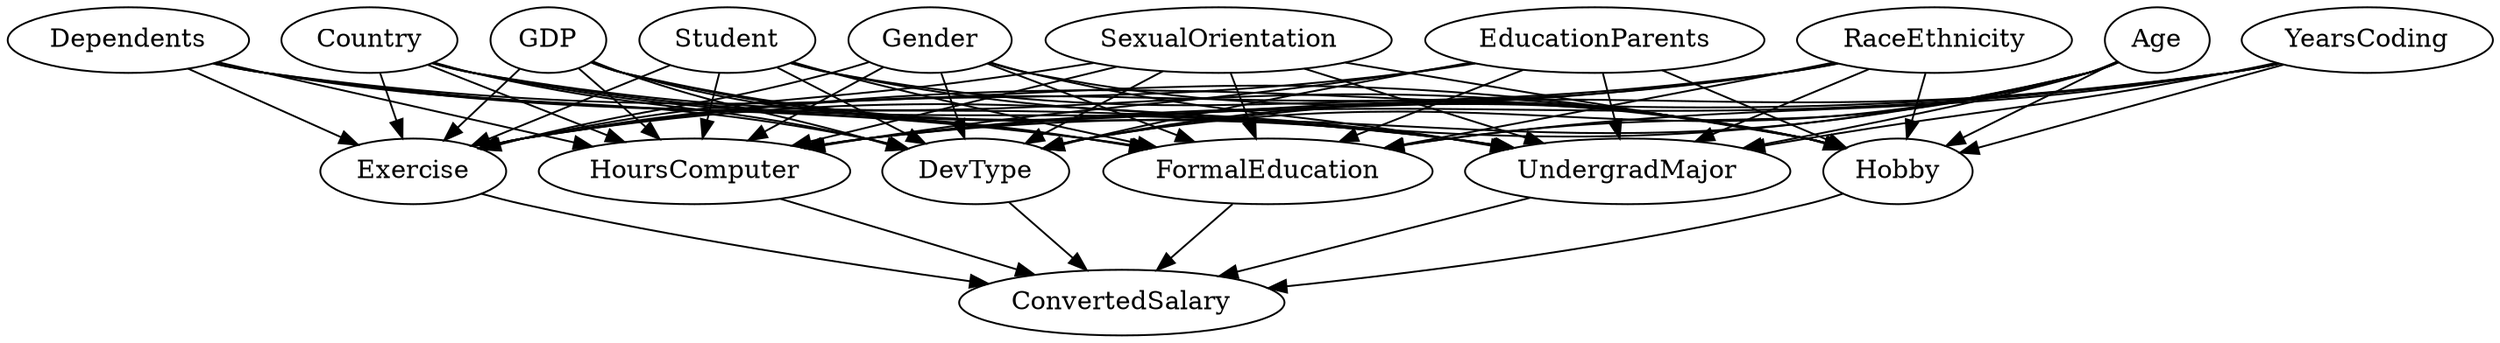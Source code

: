 strict digraph "" {
	graph [bb="0,0,0,0"];
	node [label="\N"];
	Gender -> Exercise;
	Gender -> HoursComputer;
	Gender -> DevType;
	Gender -> FormalEducation;
	Gender -> UndergradMajor;
	Gender -> Hobby;
	SexualOrientation -> Exercise;
	SexualOrientation -> HoursComputer;
	SexualOrientation -> DevType;
	SexualOrientation -> FormalEducation;
	SexualOrientation -> UndergradMajor;
	SexualOrientation -> Hobby;
	EducationParents -> Exercise;
	EducationParents -> HoursComputer;
	EducationParents -> DevType;
	EducationParents -> FormalEducation;
	EducationParents -> UndergradMajor;
	EducationParents -> Hobby;
	RaceEthnicity -> Exercise;
	RaceEthnicity -> HoursComputer;
	RaceEthnicity -> DevType;
	RaceEthnicity -> FormalEducation;
	RaceEthnicity -> UndergradMajor;
	RaceEthnicity -> Hobby;
	Age -> Exercise;
	Age -> HoursComputer;
	Age -> DevType;
	Age -> FormalEducation;
	Age -> UndergradMajor;
	Age -> Hobby;
	YearsCoding -> Exercise;
	YearsCoding -> HoursComputer;
	YearsCoding -> DevType;
	YearsCoding -> FormalEducation;
	YearsCoding -> UndergradMajor;
	YearsCoding -> Hobby;
	Dependents -> Exercise;
	Dependents -> HoursComputer;
	Dependents -> DevType;
	Dependents -> FormalEducation;
	Dependents -> UndergradMajor;
	Dependents -> Hobby;
	Country -> Exercise;
	Country -> HoursComputer;
	Country -> DevType;
	Country -> FormalEducation;
	Country -> UndergradMajor;
	Country -> Hobby;
	GDP -> Exercise;
	GDP -> HoursComputer;
	GDP -> DevType;
	GDP -> FormalEducation;
	GDP -> UndergradMajor;
	GDP -> Hobby;
	Student -> Exercise;
	Student -> HoursComputer;
	Student -> DevType;
	Student -> FormalEducation;
	Student -> UndergradMajor;
	Student -> Hobby;
	Exercise -> ConvertedSalary;
	HoursComputer -> ConvertedSalary;
	DevType -> ConvertedSalary;
	FormalEducation -> ConvertedSalary;
	UndergradMajor -> ConvertedSalary;
	Hobby -> ConvertedSalary;	
}
